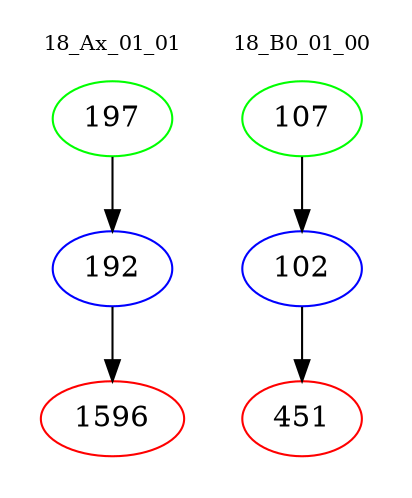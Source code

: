 digraph{
subgraph cluster_0 {
color = white
label = "18_Ax_01_01";
fontsize=10;
T0_197 [label="197", color="green"]
T0_197 -> T0_192 [color="black"]
T0_192 [label="192", color="blue"]
T0_192 -> T0_1596 [color="black"]
T0_1596 [label="1596", color="red"]
}
subgraph cluster_1 {
color = white
label = "18_B0_01_00";
fontsize=10;
T1_107 [label="107", color="green"]
T1_107 -> T1_102 [color="black"]
T1_102 [label="102", color="blue"]
T1_102 -> T1_451 [color="black"]
T1_451 [label="451", color="red"]
}
}
